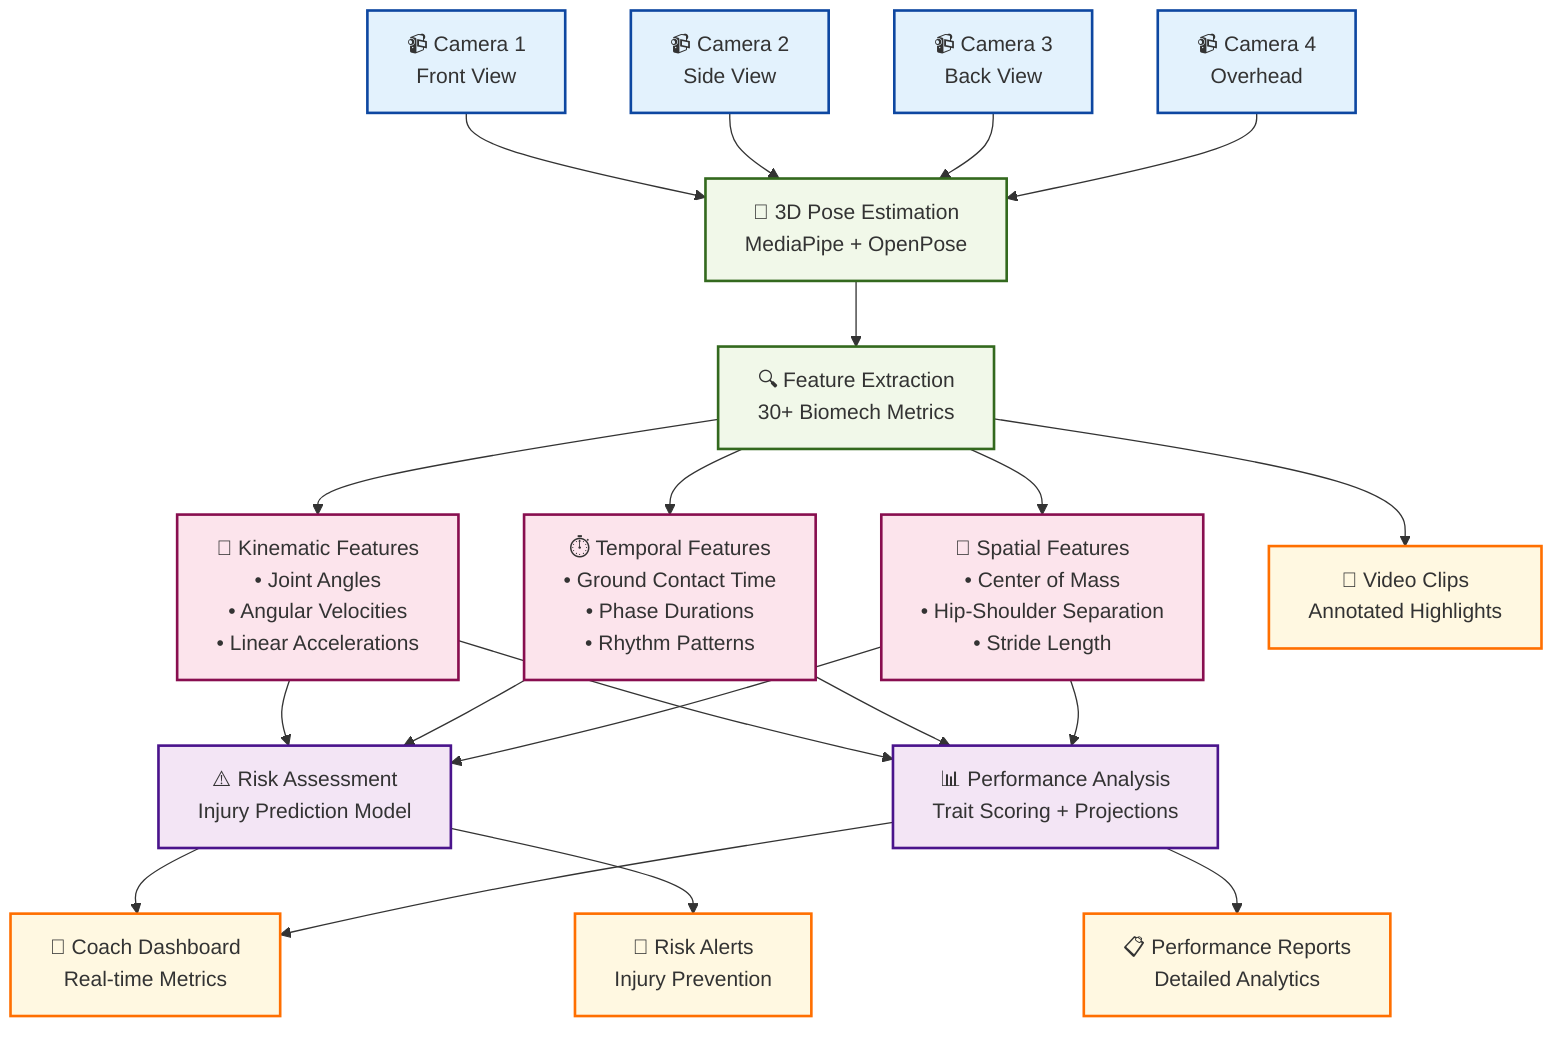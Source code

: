 flowchart TD
    %% Input Sources
    Camera1[📹 Camera 1<br/>Front View]
    Camera2[📹 Camera 2<br/>Side View]
    Camera3[📹 Camera 3<br/>Back View]
    Camera4[📹 Camera 4<br/>Overhead]
    
    %% Pose Estimation
    PoseEst[🎯 3D Pose Estimation<br/>MediaPipe + OpenPose]
    
    %% Feature Extraction
    Features[🔍 Feature Extraction<br/>30+ Biomech Metrics]
    
    %% Feature Categories
    Kinematic[📐 Kinematic Features<br/>• Joint Angles<br/>• Angular Velocities<br/>• Linear Accelerations]
    Temporal[⏱️ Temporal Features<br/>• Ground Contact Time<br/>• Phase Durations<br/>• Rhythm Patterns]
    Spatial[📏 Spatial Features<br/>• Center of Mass<br/>• Hip-Shoulder Separation<br/>• Stride Length]
    
    %% Risk Assessment
    RiskEngine[⚠️ Risk Assessment<br/>Injury Prediction Model]
    
    %% Performance Analysis
    PerfAnalysis[📊 Performance Analysis<br/>Trait Scoring + Projections]
    
    %% Outputs
    Dashboard[📱 Coach Dashboard<br/>Real-time Metrics]
    Alerts[🚨 Risk Alerts<br/>Injury Prevention]
    Videos[🎥 Video Clips<br/>Annotated Highlights]
    Reports[📋 Performance Reports<br/>Detailed Analytics]
    
    %% Data Flow
    Camera1 --> PoseEst
    Camera2 --> PoseEst
    Camera3 --> PoseEst
    Camera4 --> PoseEst
    
    PoseEst --> Features
    
    Features --> Kinematic
    Features --> Temporal  
    Features --> Spatial
    
    Kinematic --> RiskEngine
    Temporal --> RiskEngine
    Spatial --> RiskEngine
    
    Kinematic --> PerfAnalysis
    Temporal --> PerfAnalysis
    Spatial --> PerfAnalysis
    
    RiskEngine --> Dashboard
    RiskEngine --> Alerts
    
    PerfAnalysis --> Dashboard
    PerfAnalysis --> Reports
    
    Features --> Videos
    
    %% Styling
    classDef input fill:#e3f2fd,stroke:#0d47a1,stroke-width:2px
    classDef processing fill:#f1f8e9,stroke:#33691e,stroke-width:2px
    classDef features fill:#fce4ec,stroke:#880e4f,stroke-width:2px
    classDef analysis fill:#f3e5f5,stroke:#4a148c,stroke-width:2px
    classDef output fill:#fff8e1,stroke:#ff6f00,stroke-width:2px
    
    class Camera1,Camera2,Camera3,Camera4 input
    class PoseEst,Features processing
    class Kinematic,Temporal,Spatial features
    class RiskEngine,PerfAnalysis analysis
    class Dashboard,Alerts,Videos,Reports output
